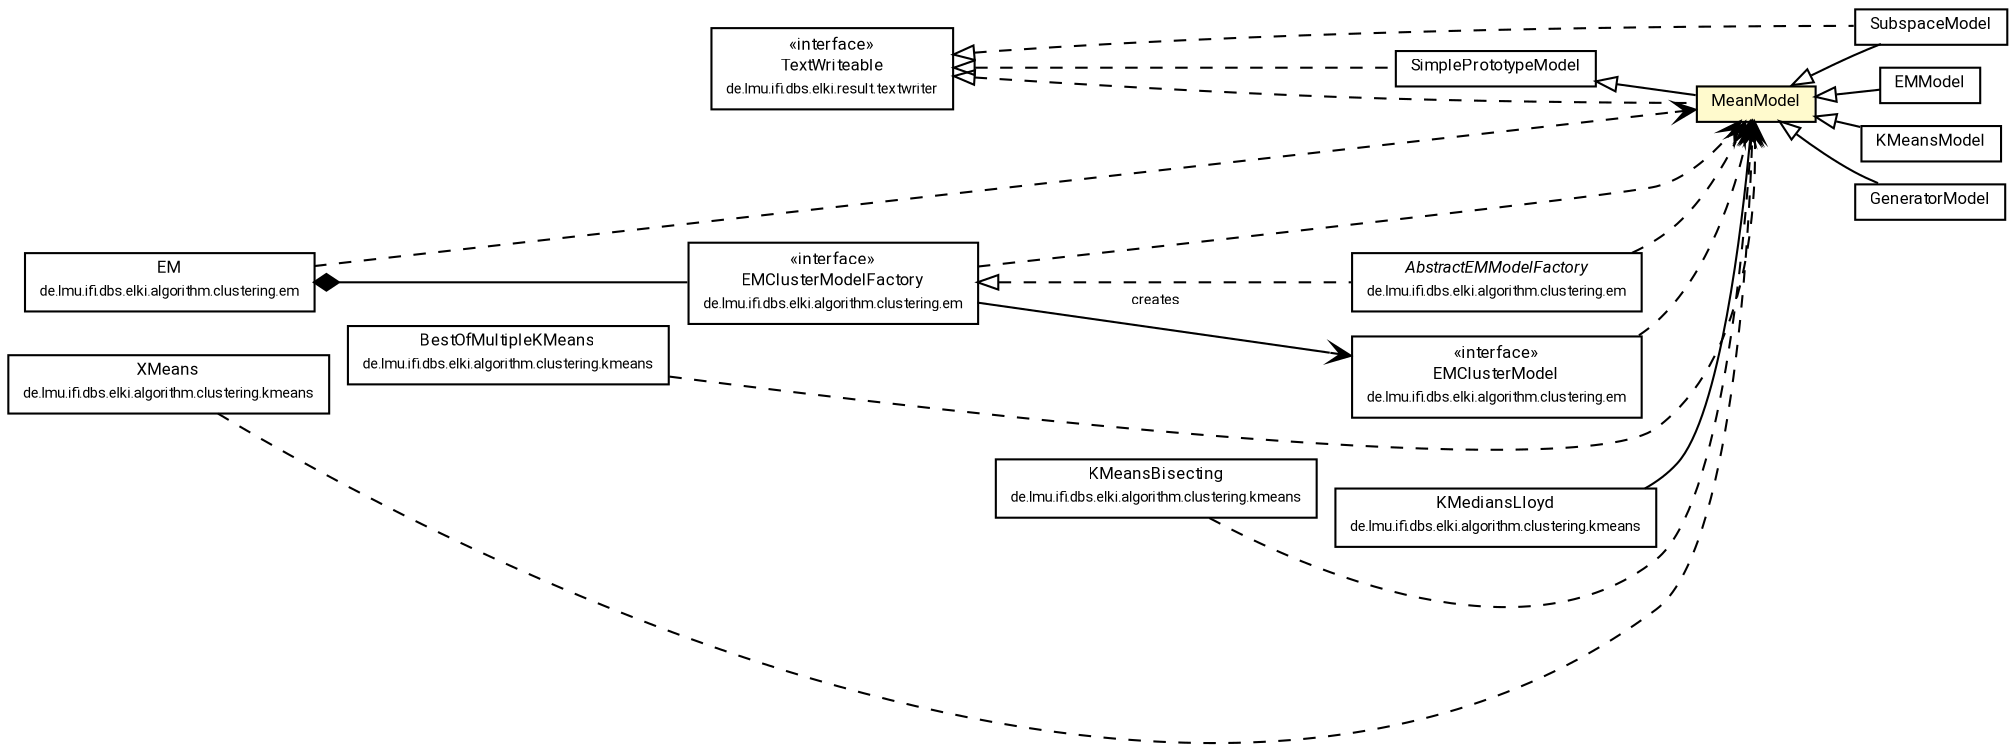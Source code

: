 #!/usr/local/bin/dot
#
# Class diagram 
# Generated by UMLGraph version R5_7_2-60-g0e99a6 (http://www.spinellis.gr/umlgraph/)
#

digraph G {
	graph [fontnames="svg"]
	edge [fontname="Roboto",fontsize=7,labelfontname="Roboto",labelfontsize=7,color="black"];
	node [fontname="Roboto",fontcolor="black",fontsize=8,shape=plaintext,margin=0,width=0,height=0];
	nodesep=0.15;
	ranksep=0.25;
	rankdir=LR;
	// de.lmu.ifi.dbs.elki.data.model.SubspaceModel
	c6854901 [label=<<table title="de.lmu.ifi.dbs.elki.data.model.SubspaceModel" border="0" cellborder="1" cellspacing="0" cellpadding="2" href="SubspaceModel.html" target="_parent">
		<tr><td><table border="0" cellspacing="0" cellpadding="1">
		<tr><td align="center" balign="center"> <font face="Roboto">SubspaceModel</font> </td></tr>
		</table></td></tr>
		</table>>, URL="SubspaceModel.html"];
	// de.lmu.ifi.dbs.elki.data.model.SimplePrototypeModel<V>
	c6854903 [label=<<table title="de.lmu.ifi.dbs.elki.data.model.SimplePrototypeModel" border="0" cellborder="1" cellspacing="0" cellpadding="2" href="SimplePrototypeModel.html" target="_parent">
		<tr><td><table border="0" cellspacing="0" cellpadding="1">
		<tr><td align="center" balign="center"> <font face="Roboto">SimplePrototypeModel</font> </td></tr>
		</table></td></tr>
		</table>>, URL="SimplePrototypeModel.html"];
	// de.lmu.ifi.dbs.elki.data.model.EMModel
	c6854912 [label=<<table title="de.lmu.ifi.dbs.elki.data.model.EMModel" border="0" cellborder="1" cellspacing="0" cellpadding="2" href="EMModel.html" target="_parent">
		<tr><td><table border="0" cellspacing="0" cellpadding="1">
		<tr><td align="center" balign="center"> <font face="Roboto">EMModel</font> </td></tr>
		</table></td></tr>
		</table>>, URL="EMModel.html"];
	// de.lmu.ifi.dbs.elki.data.model.KMeansModel
	c6854915 [label=<<table title="de.lmu.ifi.dbs.elki.data.model.KMeansModel" border="0" cellborder="1" cellspacing="0" cellpadding="2" href="KMeansModel.html" target="_parent">
		<tr><td><table border="0" cellspacing="0" cellpadding="1">
		<tr><td align="center" balign="center"> <font face="Roboto">KMeansModel</font> </td></tr>
		</table></td></tr>
		</table>>, URL="KMeansModel.html"];
	// de.lmu.ifi.dbs.elki.data.model.MeanModel
	c6854916 [label=<<table title="de.lmu.ifi.dbs.elki.data.model.MeanModel" border="0" cellborder="1" cellspacing="0" cellpadding="2" bgcolor="lemonChiffon" href="MeanModel.html" target="_parent">
		<tr><td><table border="0" cellspacing="0" cellpadding="1">
		<tr><td align="center" balign="center"> <font face="Roboto">MeanModel</font> </td></tr>
		</table></td></tr>
		</table>>, URL="MeanModel.html"];
	// de.lmu.ifi.dbs.elki.algorithm.clustering.em.AbstractEMModelFactory<V extends de.lmu.ifi.dbs.elki.data.NumberVector, M extends de.lmu.ifi.dbs.elki.data.model.MeanModel>
	c6854925 [label=<<table title="de.lmu.ifi.dbs.elki.algorithm.clustering.em.AbstractEMModelFactory" border="0" cellborder="1" cellspacing="0" cellpadding="2" href="../../algorithm/clustering/em/AbstractEMModelFactory.html" target="_parent">
		<tr><td><table border="0" cellspacing="0" cellpadding="1">
		<tr><td align="center" balign="center"> <font face="Roboto"><i>AbstractEMModelFactory</i></font> </td></tr>
		<tr><td align="center" balign="center"> <font face="Roboto" point-size="7.0">de.lmu.ifi.dbs.elki.algorithm.clustering.em</font> </td></tr>
		</table></td></tr>
		</table>>, URL="../../algorithm/clustering/em/AbstractEMModelFactory.html"];
	// de.lmu.ifi.dbs.elki.algorithm.clustering.em.EM<V extends de.lmu.ifi.dbs.elki.data.NumberVector, M extends de.lmu.ifi.dbs.elki.data.model.MeanModel>
	c6854929 [label=<<table title="de.lmu.ifi.dbs.elki.algorithm.clustering.em.EM" border="0" cellborder="1" cellspacing="0" cellpadding="2" href="../../algorithm/clustering/em/EM.html" target="_parent">
		<tr><td><table border="0" cellspacing="0" cellpadding="1">
		<tr><td align="center" balign="center"> <font face="Roboto">EM</font> </td></tr>
		<tr><td align="center" balign="center"> <font face="Roboto" point-size="7.0">de.lmu.ifi.dbs.elki.algorithm.clustering.em</font> </td></tr>
		</table></td></tr>
		</table>>, URL="../../algorithm/clustering/em/EM.html"];
	// de.lmu.ifi.dbs.elki.algorithm.clustering.em.EMClusterModel<M extends de.lmu.ifi.dbs.elki.data.model.MeanModel>
	c6854932 [label=<<table title="de.lmu.ifi.dbs.elki.algorithm.clustering.em.EMClusterModel" border="0" cellborder="1" cellspacing="0" cellpadding="2" href="../../algorithm/clustering/em/EMClusterModel.html" target="_parent">
		<tr><td><table border="0" cellspacing="0" cellpadding="1">
		<tr><td align="center" balign="center"> &#171;interface&#187; </td></tr>
		<tr><td align="center" balign="center"> <font face="Roboto">EMClusterModel</font> </td></tr>
		<tr><td align="center" balign="center"> <font face="Roboto" point-size="7.0">de.lmu.ifi.dbs.elki.algorithm.clustering.em</font> </td></tr>
		</table></td></tr>
		</table>>, URL="../../algorithm/clustering/em/EMClusterModel.html"];
	// de.lmu.ifi.dbs.elki.algorithm.clustering.em.EMClusterModelFactory<V extends de.lmu.ifi.dbs.elki.data.NumberVector, M extends de.lmu.ifi.dbs.elki.data.model.MeanModel>
	c6854934 [label=<<table title="de.lmu.ifi.dbs.elki.algorithm.clustering.em.EMClusterModelFactory" border="0" cellborder="1" cellspacing="0" cellpadding="2" href="../../algorithm/clustering/em/EMClusterModelFactory.html" target="_parent">
		<tr><td><table border="0" cellspacing="0" cellpadding="1">
		<tr><td align="center" balign="center"> &#171;interface&#187; </td></tr>
		<tr><td align="center" balign="center"> <font face="Roboto">EMClusterModelFactory</font> </td></tr>
		<tr><td align="center" balign="center"> <font face="Roboto" point-size="7.0">de.lmu.ifi.dbs.elki.algorithm.clustering.em</font> </td></tr>
		</table></td></tr>
		</table>>, URL="../../algorithm/clustering/em/EMClusterModelFactory.html"];
	// de.lmu.ifi.dbs.elki.algorithm.clustering.kmeans.BestOfMultipleKMeans<V extends de.lmu.ifi.dbs.elki.data.NumberVector, M extends de.lmu.ifi.dbs.elki.data.model.MeanModel>
	c6855120 [label=<<table title="de.lmu.ifi.dbs.elki.algorithm.clustering.kmeans.BestOfMultipleKMeans" border="0" cellborder="1" cellspacing="0" cellpadding="2" href="../../algorithm/clustering/kmeans/BestOfMultipleKMeans.html" target="_parent">
		<tr><td><table border="0" cellspacing="0" cellpadding="1">
		<tr><td align="center" balign="center"> <font face="Roboto">BestOfMultipleKMeans</font> </td></tr>
		<tr><td align="center" balign="center"> <font face="Roboto" point-size="7.0">de.lmu.ifi.dbs.elki.algorithm.clustering.kmeans</font> </td></tr>
		</table></td></tr>
		</table>>, URL="../../algorithm/clustering/kmeans/BestOfMultipleKMeans.html"];
	// de.lmu.ifi.dbs.elki.algorithm.clustering.kmeans.KMediansLloyd<V extends de.lmu.ifi.dbs.elki.data.NumberVector>
	c6855147 [label=<<table title="de.lmu.ifi.dbs.elki.algorithm.clustering.kmeans.KMediansLloyd" border="0" cellborder="1" cellspacing="0" cellpadding="2" href="../../algorithm/clustering/kmeans/KMediansLloyd.html" target="_parent">
		<tr><td><table border="0" cellspacing="0" cellpadding="1">
		<tr><td align="center" balign="center"> <font face="Roboto">KMediansLloyd</font> </td></tr>
		<tr><td align="center" balign="center"> <font face="Roboto" point-size="7.0">de.lmu.ifi.dbs.elki.algorithm.clustering.kmeans</font> </td></tr>
		</table></td></tr>
		</table>>, URL="../../algorithm/clustering/kmeans/KMediansLloyd.html"];
	// de.lmu.ifi.dbs.elki.algorithm.clustering.kmeans.KMeansBisecting<V extends de.lmu.ifi.dbs.elki.data.NumberVector, M extends de.lmu.ifi.dbs.elki.data.model.MeanModel>
	c6855162 [label=<<table title="de.lmu.ifi.dbs.elki.algorithm.clustering.kmeans.KMeansBisecting" border="0" cellborder="1" cellspacing="0" cellpadding="2" href="../../algorithm/clustering/kmeans/KMeansBisecting.html" target="_parent">
		<tr><td><table border="0" cellspacing="0" cellpadding="1">
		<tr><td align="center" balign="center"> <font face="Roboto">KMeansBisecting</font> </td></tr>
		<tr><td align="center" balign="center"> <font face="Roboto" point-size="7.0">de.lmu.ifi.dbs.elki.algorithm.clustering.kmeans</font> </td></tr>
		</table></td></tr>
		</table>>, URL="../../algorithm/clustering/kmeans/KMeansBisecting.html"];
	// de.lmu.ifi.dbs.elki.algorithm.clustering.kmeans.XMeans<V extends de.lmu.ifi.dbs.elki.data.NumberVector, M extends de.lmu.ifi.dbs.elki.data.model.MeanModel>
	c6855197 [label=<<table title="de.lmu.ifi.dbs.elki.algorithm.clustering.kmeans.XMeans" border="0" cellborder="1" cellspacing="0" cellpadding="2" href="../../algorithm/clustering/kmeans/XMeans.html" target="_parent">
		<tr><td><table border="0" cellspacing="0" cellpadding="1">
		<tr><td align="center" balign="center"> <font face="Roboto">XMeans</font> </td></tr>
		<tr><td align="center" balign="center"> <font face="Roboto" point-size="7.0">de.lmu.ifi.dbs.elki.algorithm.clustering.kmeans</font> </td></tr>
		</table></td></tr>
		</table>>, URL="../../algorithm/clustering/kmeans/XMeans.html"];
	// de.lmu.ifi.dbs.elki.result.textwriter.TextWriteable
	c6855363 [label=<<table title="de.lmu.ifi.dbs.elki.result.textwriter.TextWriteable" border="0" cellborder="1" cellspacing="0" cellpadding="2" href="../../result/textwriter/TextWriteable.html" target="_parent">
		<tr><td><table border="0" cellspacing="0" cellpadding="1">
		<tr><td align="center" balign="center"> &#171;interface&#187; </td></tr>
		<tr><td align="center" balign="center"> <font face="Roboto">TextWriteable</font> </td></tr>
		<tr><td align="center" balign="center"> <font face="Roboto" point-size="7.0">de.lmu.ifi.dbs.elki.result.textwriter</font> </td></tr>
		</table></td></tr>
		</table>>, URL="../../result/textwriter/TextWriteable.html"];
	// de.lmu.ifi.dbs.elki.data.model.GeneratorModel
	c6856474 [label=<<table title="de.lmu.ifi.dbs.elki.data.model.GeneratorModel" border="0" cellborder="1" cellspacing="0" cellpadding="2" href="GeneratorModel.html" target="_parent">
		<tr><td><table border="0" cellspacing="0" cellpadding="1">
		<tr><td align="center" balign="center"> <font face="Roboto">GeneratorModel</font> </td></tr>
		</table></td></tr>
		</table>>, URL="GeneratorModel.html"];
	// de.lmu.ifi.dbs.elki.data.model.SubspaceModel extends de.lmu.ifi.dbs.elki.data.model.MeanModel
	c6854916 -> c6854901 [arrowtail=empty,dir=back,weight=10];
	// de.lmu.ifi.dbs.elki.data.model.SubspaceModel implements de.lmu.ifi.dbs.elki.result.textwriter.TextWriteable
	c6855363 -> c6854901 [arrowtail=empty,style=dashed,dir=back,weight=9];
	// de.lmu.ifi.dbs.elki.data.model.SimplePrototypeModel<V> implements de.lmu.ifi.dbs.elki.result.textwriter.TextWriteable
	c6855363 -> c6854903 [arrowtail=empty,style=dashed,dir=back,weight=9];
	// de.lmu.ifi.dbs.elki.data.model.EMModel extends de.lmu.ifi.dbs.elki.data.model.MeanModel
	c6854916 -> c6854912 [arrowtail=empty,dir=back,weight=10];
	// de.lmu.ifi.dbs.elki.data.model.KMeansModel extends de.lmu.ifi.dbs.elki.data.model.MeanModel
	c6854916 -> c6854915 [arrowtail=empty,dir=back,weight=10];
	// de.lmu.ifi.dbs.elki.data.model.MeanModel extends de.lmu.ifi.dbs.elki.data.model.SimplePrototypeModel<V>
	c6854903 -> c6854916 [arrowtail=empty,dir=back,weight=10];
	// de.lmu.ifi.dbs.elki.data.model.MeanModel implements de.lmu.ifi.dbs.elki.result.textwriter.TextWriteable
	c6855363 -> c6854916 [arrowtail=empty,style=dashed,dir=back,weight=9];
	// de.lmu.ifi.dbs.elki.algorithm.clustering.em.AbstractEMModelFactory<V extends de.lmu.ifi.dbs.elki.data.NumberVector, M extends de.lmu.ifi.dbs.elki.data.model.MeanModel> implements de.lmu.ifi.dbs.elki.algorithm.clustering.em.EMClusterModelFactory<V extends de.lmu.ifi.dbs.elki.data.NumberVector, M extends de.lmu.ifi.dbs.elki.data.model.MeanModel>
	c6854934 -> c6854925 [arrowtail=empty,style=dashed,dir=back,weight=9];
	// de.lmu.ifi.dbs.elki.algorithm.clustering.em.EM<V extends de.lmu.ifi.dbs.elki.data.NumberVector, M extends de.lmu.ifi.dbs.elki.data.model.MeanModel> composed de.lmu.ifi.dbs.elki.algorithm.clustering.em.EMClusterModelFactory<V extends de.lmu.ifi.dbs.elki.data.NumberVector, M extends de.lmu.ifi.dbs.elki.data.model.MeanModel>
	c6854929 -> c6854934 [arrowhead=none,arrowtail=diamond,dir=back,weight=6];
	// de.lmu.ifi.dbs.elki.algorithm.clustering.em.EMClusterModelFactory<V extends de.lmu.ifi.dbs.elki.data.NumberVector, M extends de.lmu.ifi.dbs.elki.data.model.MeanModel> navassoc de.lmu.ifi.dbs.elki.algorithm.clustering.em.EMClusterModel<M extends de.lmu.ifi.dbs.elki.data.model.MeanModel>
	c6854934 -> c6854932 [arrowhead=open,weight=1,label="creates"];
	// de.lmu.ifi.dbs.elki.algorithm.clustering.kmeans.KMediansLloyd<V extends de.lmu.ifi.dbs.elki.data.NumberVector> navassoc de.lmu.ifi.dbs.elki.data.model.MeanModel
	c6855147 -> c6854916 [arrowhead=open,weight=1];
	// de.lmu.ifi.dbs.elki.data.model.GeneratorModel extends de.lmu.ifi.dbs.elki.data.model.MeanModel
	c6854916 -> c6856474 [arrowtail=empty,dir=back,weight=10];
	// de.lmu.ifi.dbs.elki.algorithm.clustering.em.AbstractEMModelFactory<V extends de.lmu.ifi.dbs.elki.data.NumberVector, M extends de.lmu.ifi.dbs.elki.data.model.MeanModel> depend de.lmu.ifi.dbs.elki.data.model.MeanModel
	c6854925 -> c6854916 [arrowhead=open,style=dashed,weight=0];
	// de.lmu.ifi.dbs.elki.algorithm.clustering.em.EM<V extends de.lmu.ifi.dbs.elki.data.NumberVector, M extends de.lmu.ifi.dbs.elki.data.model.MeanModel> depend de.lmu.ifi.dbs.elki.data.model.MeanModel
	c6854929 -> c6854916 [arrowhead=open,style=dashed,weight=0];
	// de.lmu.ifi.dbs.elki.algorithm.clustering.em.EMClusterModel<M extends de.lmu.ifi.dbs.elki.data.model.MeanModel> depend de.lmu.ifi.dbs.elki.data.model.MeanModel
	c6854932 -> c6854916 [arrowhead=open,style=dashed,weight=0];
	// de.lmu.ifi.dbs.elki.algorithm.clustering.em.EMClusterModelFactory<V extends de.lmu.ifi.dbs.elki.data.NumberVector, M extends de.lmu.ifi.dbs.elki.data.model.MeanModel> depend de.lmu.ifi.dbs.elki.data.model.MeanModel
	c6854934 -> c6854916 [arrowhead=open,style=dashed,weight=0];
	// de.lmu.ifi.dbs.elki.algorithm.clustering.kmeans.BestOfMultipleKMeans<V extends de.lmu.ifi.dbs.elki.data.NumberVector, M extends de.lmu.ifi.dbs.elki.data.model.MeanModel> depend de.lmu.ifi.dbs.elki.data.model.MeanModel
	c6855120 -> c6854916 [arrowhead=open,style=dashed,weight=0];
	// de.lmu.ifi.dbs.elki.algorithm.clustering.kmeans.KMeansBisecting<V extends de.lmu.ifi.dbs.elki.data.NumberVector, M extends de.lmu.ifi.dbs.elki.data.model.MeanModel> depend de.lmu.ifi.dbs.elki.data.model.MeanModel
	c6855162 -> c6854916 [arrowhead=open,style=dashed,weight=0];
	// de.lmu.ifi.dbs.elki.algorithm.clustering.kmeans.XMeans<V extends de.lmu.ifi.dbs.elki.data.NumberVector, M extends de.lmu.ifi.dbs.elki.data.model.MeanModel> depend de.lmu.ifi.dbs.elki.data.model.MeanModel
	c6855197 -> c6854916 [arrowhead=open,style=dashed,weight=0];
}

